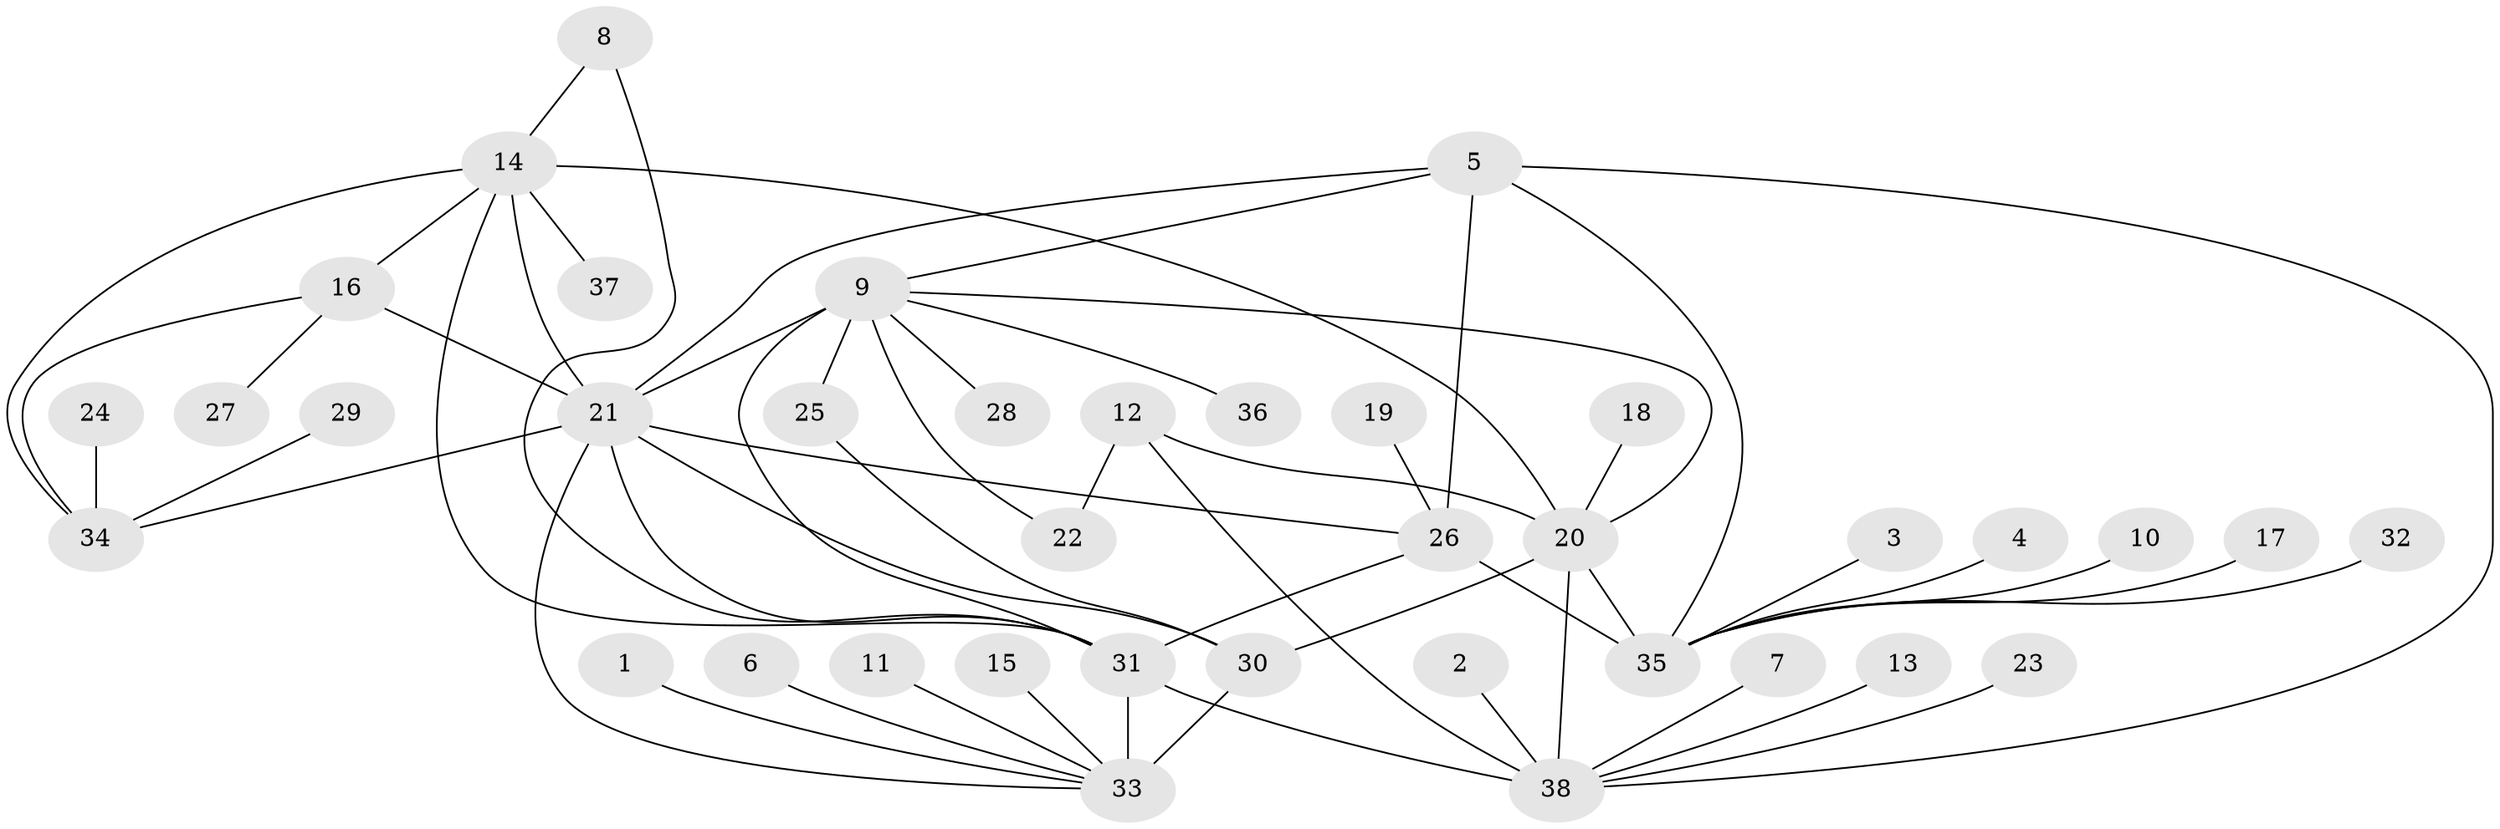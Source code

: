 // original degree distribution, {9: 0.04838709677419355, 10: 0.024193548387096774, 6: 0.04032258064516129, 8: 0.016129032258064516, 7: 0.03225806451612903, 13: 0.016129032258064516, 11: 0.03225806451612903, 5: 0.024193548387096774, 12: 0.008064516129032258, 3: 0.04032258064516129, 1: 0.5645161290322581, 2: 0.14516129032258066, 4: 0.008064516129032258}
// Generated by graph-tools (version 1.1) at 2025/37/03/04/25 23:37:40]
// undirected, 38 vertices, 57 edges
graph export_dot {
  node [color=gray90,style=filled];
  1;
  2;
  3;
  4;
  5;
  6;
  7;
  8;
  9;
  10;
  11;
  12;
  13;
  14;
  15;
  16;
  17;
  18;
  19;
  20;
  21;
  22;
  23;
  24;
  25;
  26;
  27;
  28;
  29;
  30;
  31;
  32;
  33;
  34;
  35;
  36;
  37;
  38;
  1 -- 33 [weight=1.0];
  2 -- 38 [weight=1.0];
  3 -- 35 [weight=1.0];
  4 -- 35 [weight=1.0];
  5 -- 9 [weight=1.0];
  5 -- 21 [weight=2.0];
  5 -- 26 [weight=2.0];
  5 -- 35 [weight=3.0];
  5 -- 38 [weight=1.0];
  6 -- 33 [weight=1.0];
  7 -- 38 [weight=1.0];
  8 -- 14 [weight=1.0];
  8 -- 31 [weight=1.0];
  9 -- 20 [weight=1.0];
  9 -- 21 [weight=1.0];
  9 -- 22 [weight=1.0];
  9 -- 25 [weight=5.0];
  9 -- 28 [weight=1.0];
  9 -- 31 [weight=1.0];
  9 -- 36 [weight=1.0];
  10 -- 35 [weight=1.0];
  11 -- 33 [weight=1.0];
  12 -- 20 [weight=4.0];
  12 -- 22 [weight=1.0];
  12 -- 38 [weight=4.0];
  13 -- 38 [weight=1.0];
  14 -- 16 [weight=2.0];
  14 -- 20 [weight=1.0];
  14 -- 21 [weight=2.0];
  14 -- 31 [weight=1.0];
  14 -- 34 [weight=1.0];
  14 -- 37 [weight=1.0];
  15 -- 33 [weight=1.0];
  16 -- 21 [weight=4.0];
  16 -- 27 [weight=1.0];
  16 -- 34 [weight=2.0];
  17 -- 35 [weight=1.0];
  18 -- 20 [weight=1.0];
  19 -- 26 [weight=1.0];
  20 -- 30 [weight=1.0];
  20 -- 35 [weight=2.0];
  20 -- 38 [weight=4.0];
  21 -- 26 [weight=1.0];
  21 -- 30 [weight=1.0];
  21 -- 31 [weight=1.0];
  21 -- 33 [weight=1.0];
  21 -- 34 [weight=2.0];
  23 -- 38 [weight=1.0];
  24 -- 34 [weight=1.0];
  25 -- 30 [weight=1.0];
  26 -- 31 [weight=1.0];
  26 -- 35 [weight=6.0];
  29 -- 34 [weight=1.0];
  30 -- 33 [weight=1.0];
  31 -- 33 [weight=9.0];
  31 -- 38 [weight=1.0];
  32 -- 35 [weight=1.0];
}
